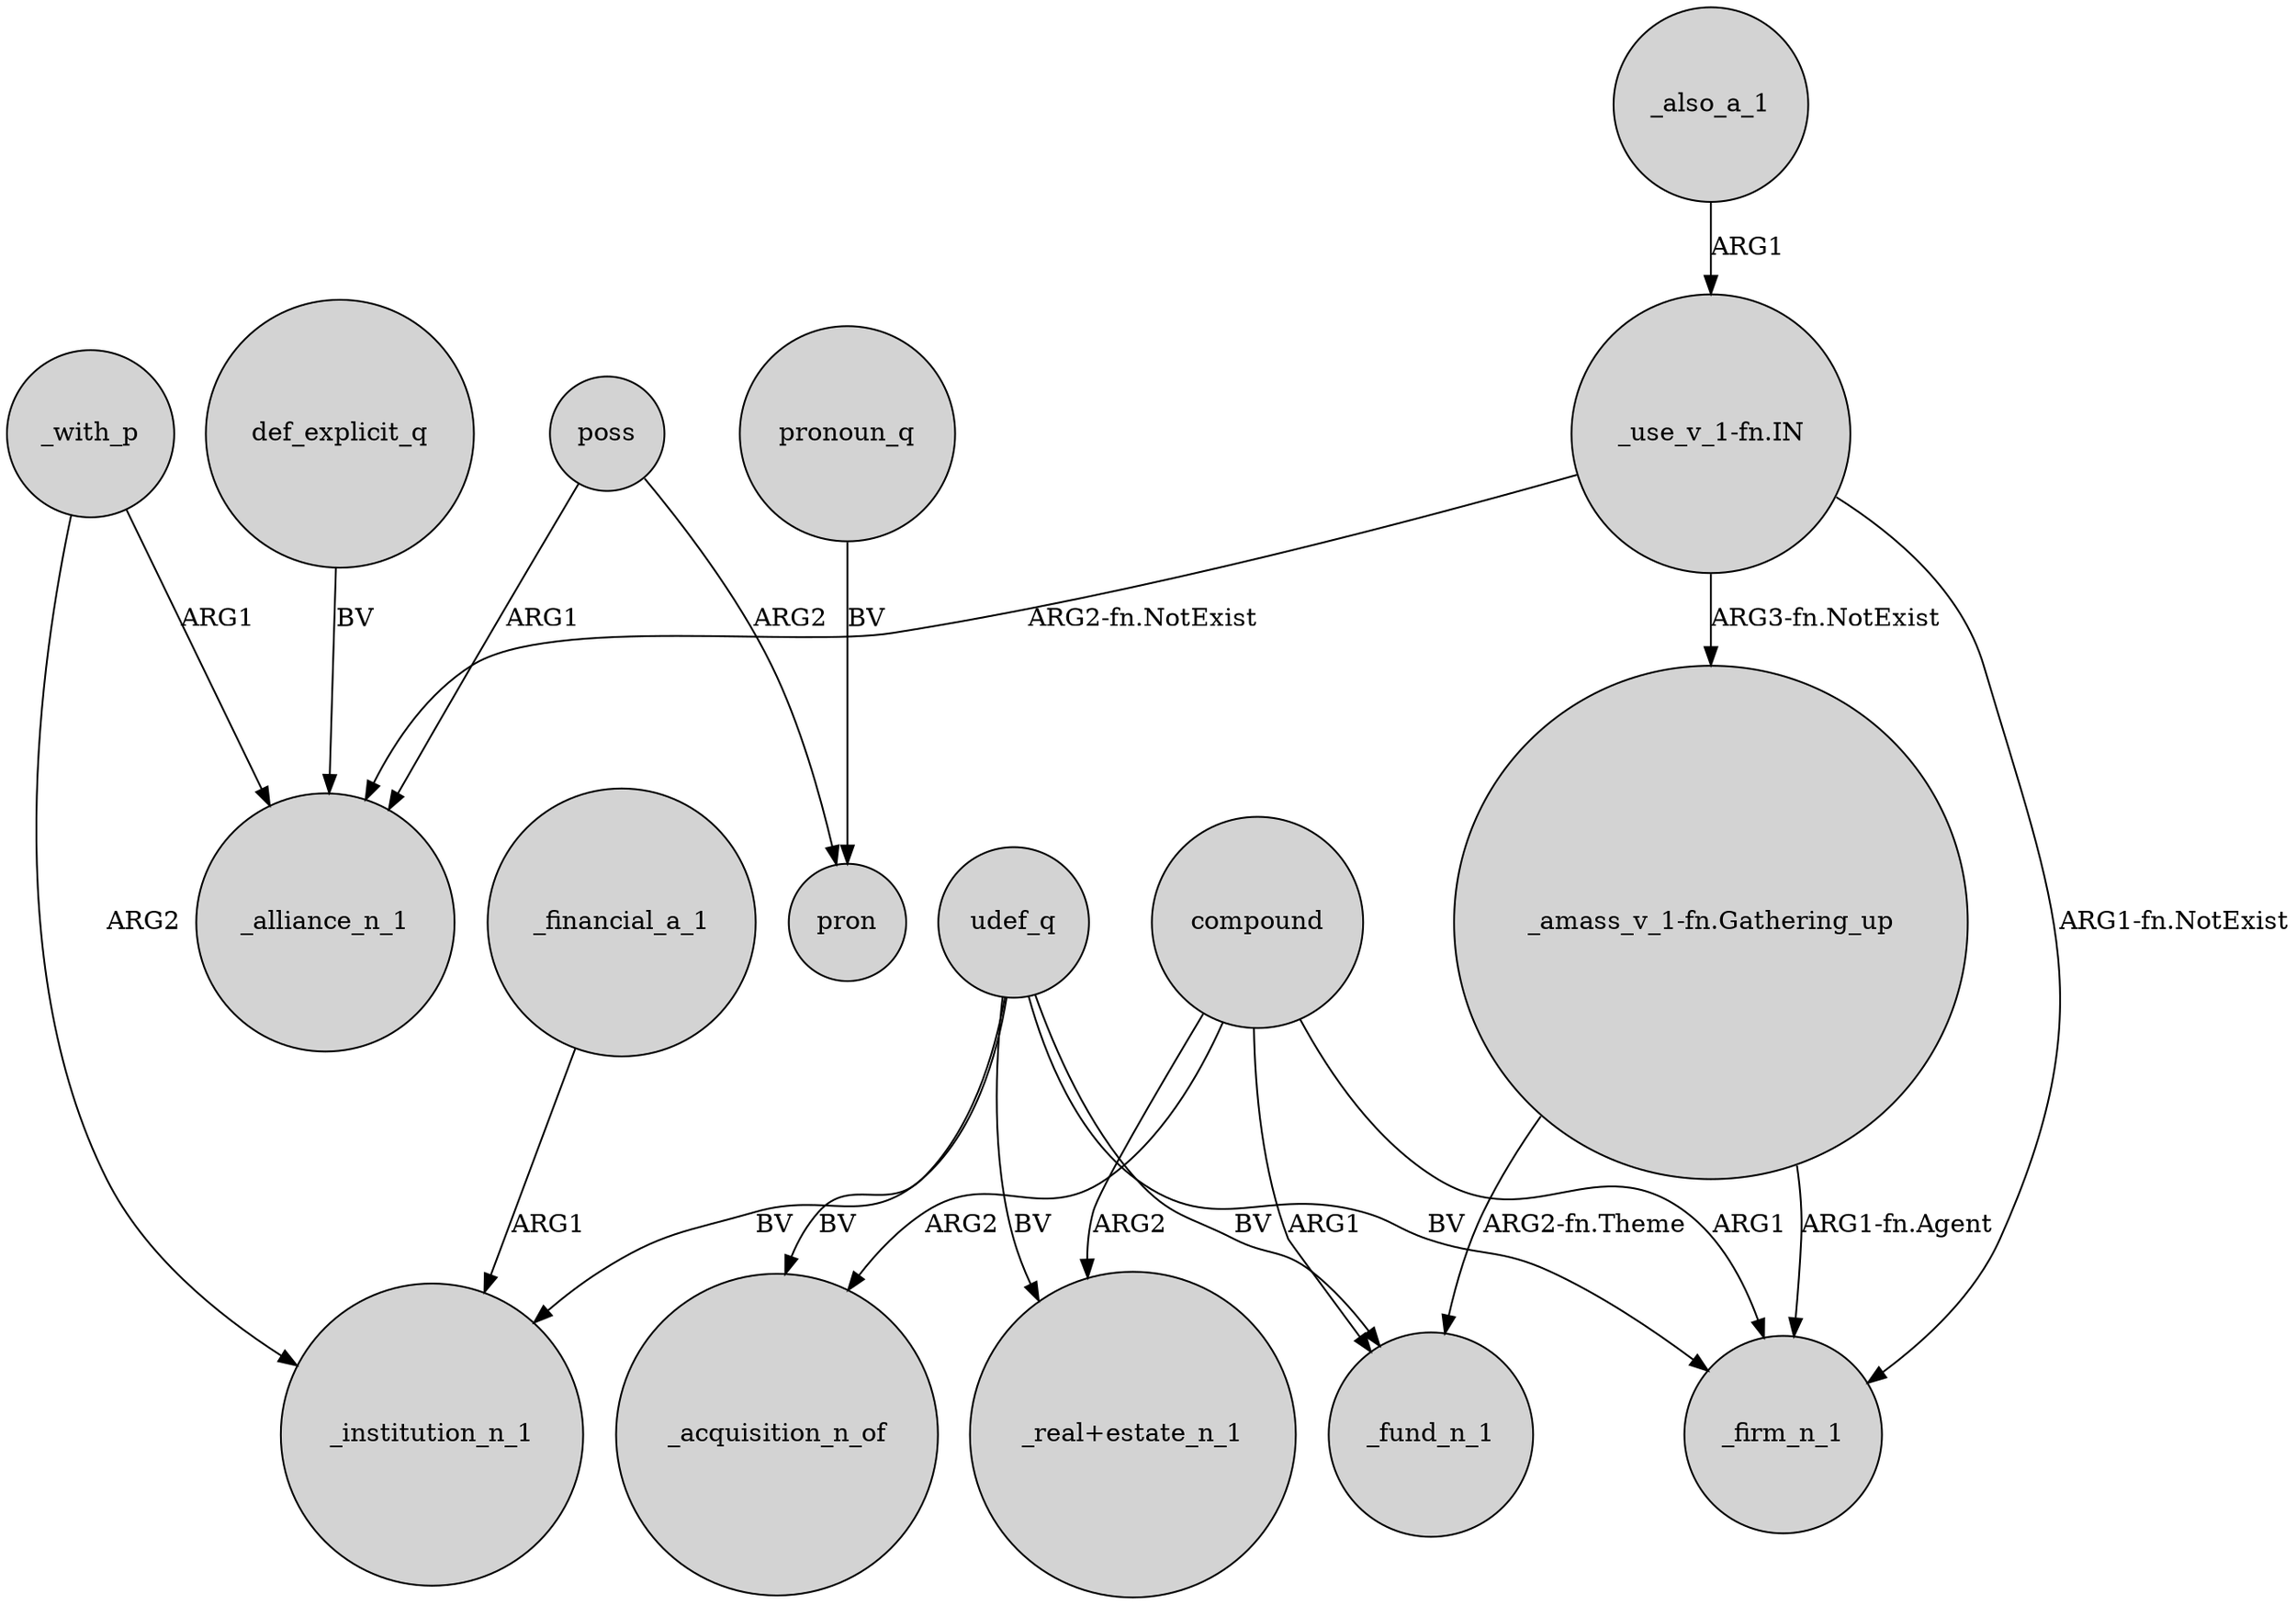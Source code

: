 digraph {
	node [shape=circle style=filled]
	_with_p -> _institution_n_1 [label=ARG2]
	def_explicit_q -> _alliance_n_1 [label=BV]
	poss -> pron [label=ARG2]
	poss -> _alliance_n_1 [label=ARG1]
	udef_q -> _firm_n_1 [label=BV]
	"_use_v_1-fn.IN" -> _alliance_n_1 [label="ARG2-fn.NotExist"]
	udef_q -> _institution_n_1 [label=BV]
	compound -> "_real+estate_n_1" [label=ARG2]
	"_use_v_1-fn.IN" -> _firm_n_1 [label="ARG1-fn.NotExist"]
	pronoun_q -> pron [label=BV]
	"_amass_v_1-fn.Gathering_up" -> _fund_n_1 [label="ARG2-fn.Theme"]
	compound -> _acquisition_n_of [label=ARG2]
	_financial_a_1 -> _institution_n_1 [label=ARG1]
	udef_q -> _acquisition_n_of [label=BV]
	"_use_v_1-fn.IN" -> "_amass_v_1-fn.Gathering_up" [label="ARG3-fn.NotExist"]
	udef_q -> "_real+estate_n_1" [label=BV]
	udef_q -> _fund_n_1 [label=BV]
	compound -> _firm_n_1 [label=ARG1]
	"_amass_v_1-fn.Gathering_up" -> _firm_n_1 [label="ARG1-fn.Agent"]
	_also_a_1 -> "_use_v_1-fn.IN" [label=ARG1]
	compound -> _fund_n_1 [label=ARG1]
	_with_p -> _alliance_n_1 [label=ARG1]
}
